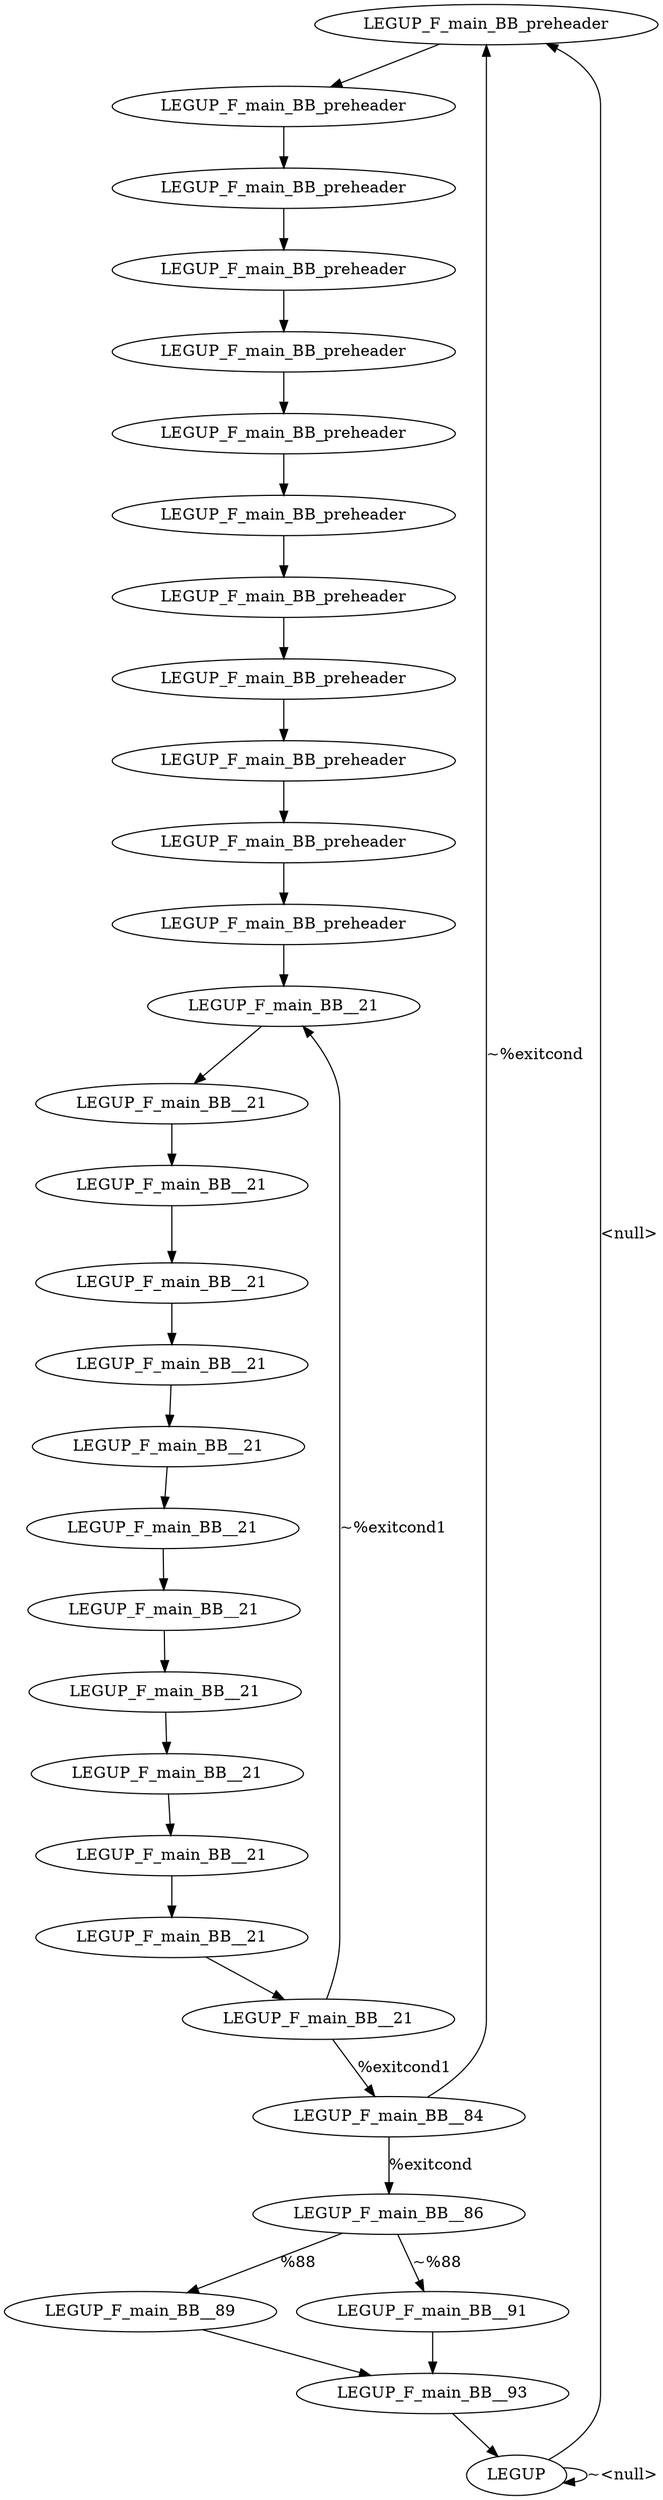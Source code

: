 digraph {
Node0x4172220[label="LEGUP_F_main_BB_preheader"];
Node0x4172080[label="LEGUP"];
Node0x4172080 -> Node0x4172220[label="<null>"];
Node0x4172080 -> Node0x4172080[label="~<null>"];
Node0x41722f0[label="LEGUP_F_main_BB_preheader"];
Node0x4172220 -> Node0x41722f0;
Node0x41723c0[label="LEGUP_F_main_BB_preheader"];
Node0x41722f0 -> Node0x41723c0;
Node0x4172490[label="LEGUP_F_main_BB_preheader"];
Node0x41723c0 -> Node0x4172490;
Node0x4170270[label="LEGUP_F_main_BB_preheader"];
Node0x4172490 -> Node0x4170270;
Node0x4170340[label="LEGUP_F_main_BB_preheader"];
Node0x4170270 -> Node0x4170340;
Node0x4170410[label="LEGUP_F_main_BB_preheader"];
Node0x4170340 -> Node0x4170410;
Node0x41704e0[label="LEGUP_F_main_BB_preheader"];
Node0x4170410 -> Node0x41704e0;
Node0x41705b0[label="LEGUP_F_main_BB_preheader"];
Node0x41704e0 -> Node0x41705b0;
Node0x4170680[label="LEGUP_F_main_BB_preheader"];
Node0x41705b0 -> Node0x4170680;
Node0x4170750[label="LEGUP_F_main_BB_preheader"];
Node0x4170680 -> Node0x4170750;
Node0x4170820[label="LEGUP_F_main_BB_preheader"];
Node0x4170750 -> Node0x4170820;
Node0x41708f0[label="LEGUP_F_main_BB__21"];
Node0x4170820 -> Node0x41708f0;
Node0x41709c0[label="LEGUP_F_main_BB__21"];
Node0x41708f0 -> Node0x41709c0;
Node0x4176430[label="LEGUP_F_main_BB__21"];
Node0x41709c0 -> Node0x4176430;
Node0x4176540[label="LEGUP_F_main_BB__21"];
Node0x4176430 -> Node0x4176540;
Node0x4176650[label="LEGUP_F_main_BB__21"];
Node0x4176540 -> Node0x4176650;
Node0x4176760[label="LEGUP_F_main_BB__21"];
Node0x4176650 -> Node0x4176760;
Node0x4176870[label="LEGUP_F_main_BB__21"];
Node0x4176760 -> Node0x4176870;
Node0x4176980[label="LEGUP_F_main_BB__21"];
Node0x4176870 -> Node0x4176980;
Node0x4176a90[label="LEGUP_F_main_BB__21"];
Node0x4176980 -> Node0x4176a90;
Node0x4176ba0[label="LEGUP_F_main_BB__21"];
Node0x4176a90 -> Node0x4176ba0;
Node0x4176cb0[label="LEGUP_F_main_BB__21"];
Node0x4176ba0 -> Node0x4176cb0;
Node0x4176dc0[label="LEGUP_F_main_BB__21"];
Node0x4176cb0 -> Node0x4176dc0;
Node0x4176ed0[label="LEGUP_F_main_BB__21"];
Node0x4176dc0 -> Node0x4176ed0;
Node0x4176fe0[label="LEGUP_F_main_BB__84"];
Node0x4176ed0 -> Node0x4176fe0[label="%exitcond1"];
Node0x4176ed0 -> Node0x41708f0[label="~%exitcond1"];
Node0x41770f0[label="LEGUP_F_main_BB__86"];
Node0x4176fe0 -> Node0x41770f0[label="%exitcond"];
Node0x4176fe0 -> Node0x4172220[label="~%exitcond"];
Node0x4177200[label="LEGUP_F_main_BB__89"];
Node0x41770f0 -> Node0x4177200[label="%88"];
Node0x4177310[label="LEGUP_F_main_BB__91"];
Node0x41770f0 -> Node0x4177310[label="~%88"];
Node0x4177420[label="LEGUP_F_main_BB__93"];
Node0x4177200 -> Node0x4177420;
Node0x4177310 -> Node0x4177420;
Node0x4177420 -> Node0x4172080;
}

